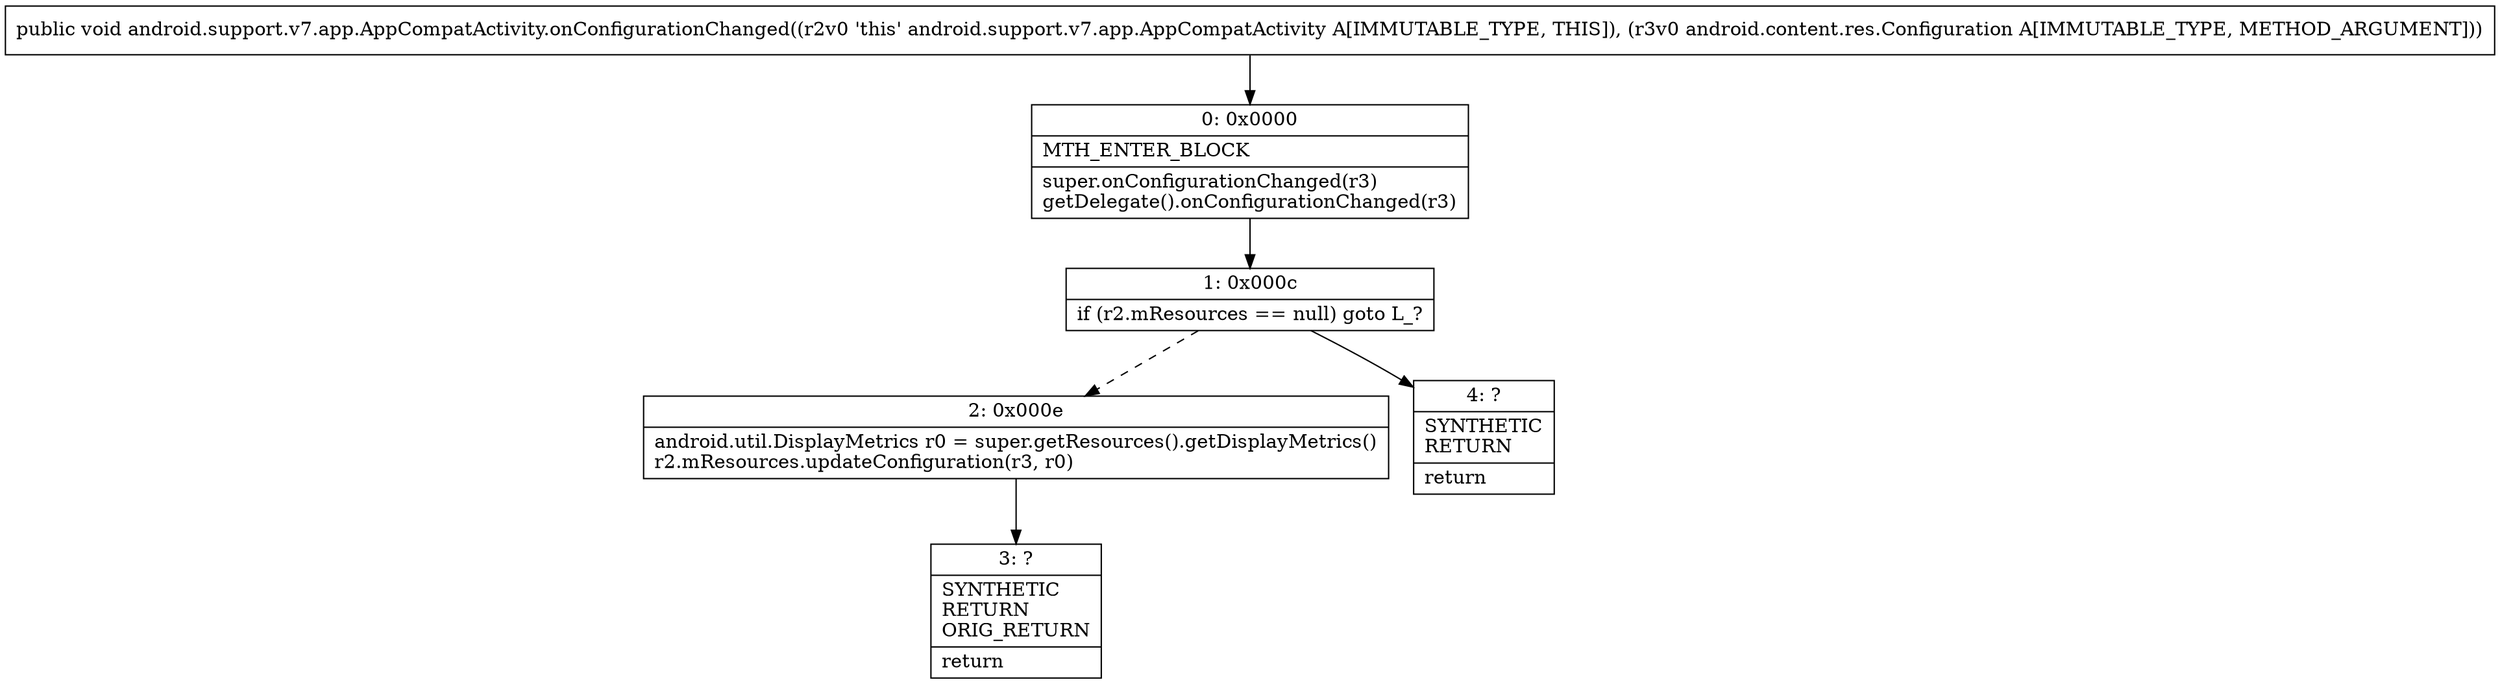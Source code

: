 digraph "CFG forandroid.support.v7.app.AppCompatActivity.onConfigurationChanged(Landroid\/content\/res\/Configuration;)V" {
Node_0 [shape=record,label="{0\:\ 0x0000|MTH_ENTER_BLOCK\l|super.onConfigurationChanged(r3)\lgetDelegate().onConfigurationChanged(r3)\l}"];
Node_1 [shape=record,label="{1\:\ 0x000c|if (r2.mResources == null) goto L_?\l}"];
Node_2 [shape=record,label="{2\:\ 0x000e|android.util.DisplayMetrics r0 = super.getResources().getDisplayMetrics()\lr2.mResources.updateConfiguration(r3, r0)\l}"];
Node_3 [shape=record,label="{3\:\ ?|SYNTHETIC\lRETURN\lORIG_RETURN\l|return\l}"];
Node_4 [shape=record,label="{4\:\ ?|SYNTHETIC\lRETURN\l|return\l}"];
MethodNode[shape=record,label="{public void android.support.v7.app.AppCompatActivity.onConfigurationChanged((r2v0 'this' android.support.v7.app.AppCompatActivity A[IMMUTABLE_TYPE, THIS]), (r3v0 android.content.res.Configuration A[IMMUTABLE_TYPE, METHOD_ARGUMENT])) }"];
MethodNode -> Node_0;
Node_0 -> Node_1;
Node_1 -> Node_2[style=dashed];
Node_1 -> Node_4;
Node_2 -> Node_3;
}

